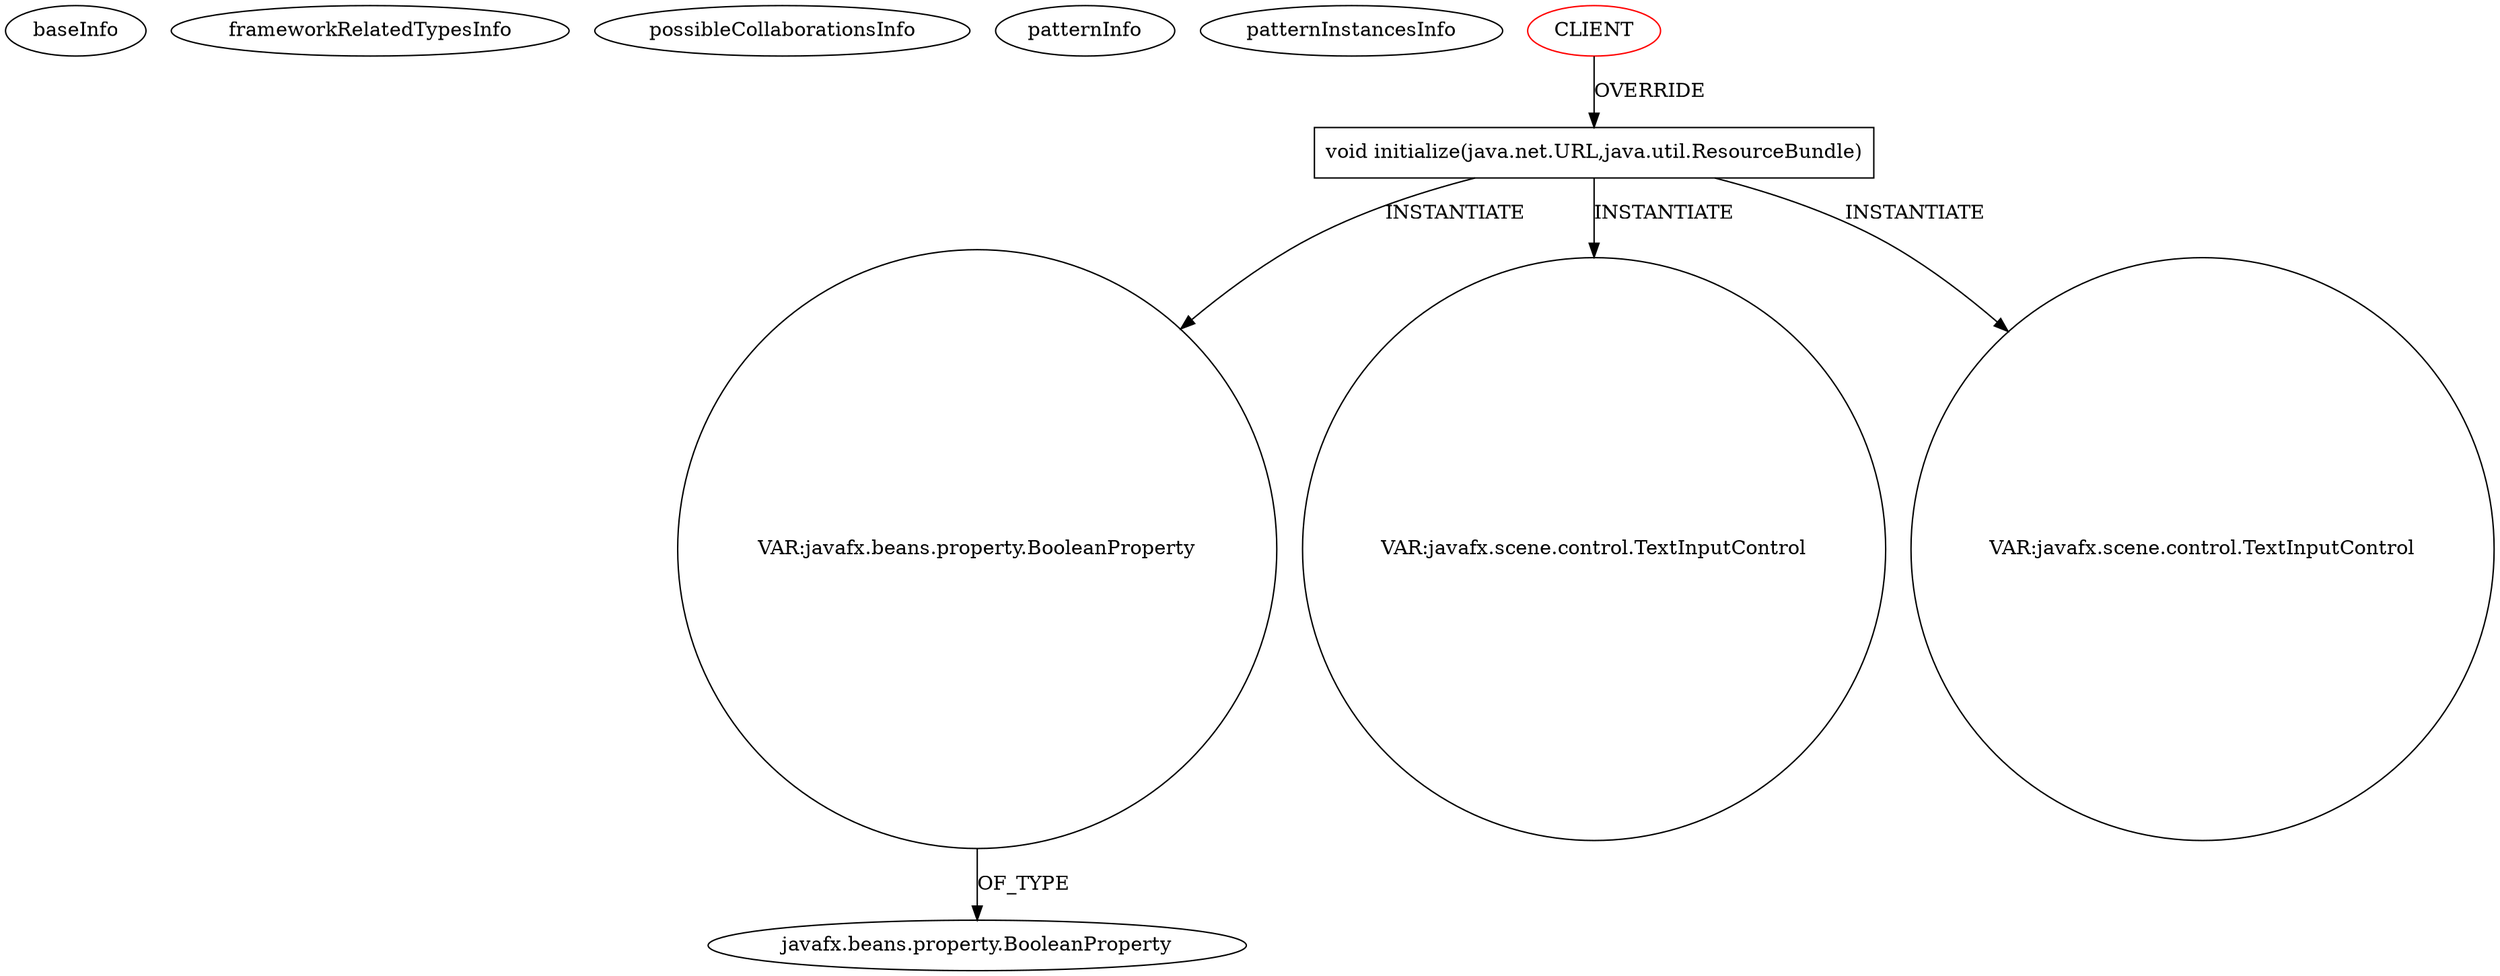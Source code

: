 digraph {
baseInfo[graphId=2099,category="pattern",isAnonymous=false,possibleRelation=false]
frameworkRelatedTypesInfo[]
possibleCollaborationsInfo[]
patternInfo[frequency=2.0,patternRootClient=0]
patternInstancesInfo[0="magomar-jfxpojobinding~/magomar-jfxpojobinding/jfxpojobinding-master/src/main/java/jfxpojobinding/SimpleViewController.java~SimpleViewController~3518",1="bianconejo-CEFX~/bianconejo-CEFX/CEFX-master/src/cefx/CECommandeController.java~CECommandeController~2084"]
447[label="javafx.beans.property.BooleanProperty",vertexType="FRAMEWORK_CLASS_TYPE",isFrameworkType=false]
475[label="VAR:javafx.beans.property.BooleanProperty",vertexType="VARIABLE_EXPRESION",isFrameworkType=false,shape=circle]
104[label="void initialize(java.net.URL,java.util.ResourceBundle)",vertexType="OVERRIDING_METHOD_DECLARATION",isFrameworkType=false,shape=box]
0[label="CLIENT",vertexType="ROOT_CLIENT_CLASS_DECLARATION",isFrameworkType=false,color=red]
131[label="VAR:javafx.scene.control.TextInputControl",vertexType="VARIABLE_EXPRESION",isFrameworkType=false,shape=circle]
123[label="VAR:javafx.scene.control.TextInputControl",vertexType="VARIABLE_EXPRESION",isFrameworkType=false,shape=circle]
104->475[label="INSTANTIATE"]
0->104[label="OVERRIDE"]
475->447[label="OF_TYPE"]
104->131[label="INSTANTIATE"]
104->123[label="INSTANTIATE"]
}
